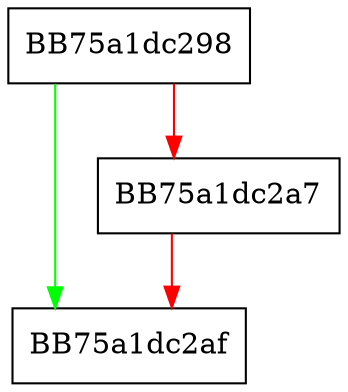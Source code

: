 digraph LUM_IsOfflineScan {
  node [shape="box"];
  graph [splines=ortho];
  BB75a1dc298 -> BB75a1dc2af [color="green"];
  BB75a1dc298 -> BB75a1dc2a7 [color="red"];
  BB75a1dc2a7 -> BB75a1dc2af [color="red"];
}